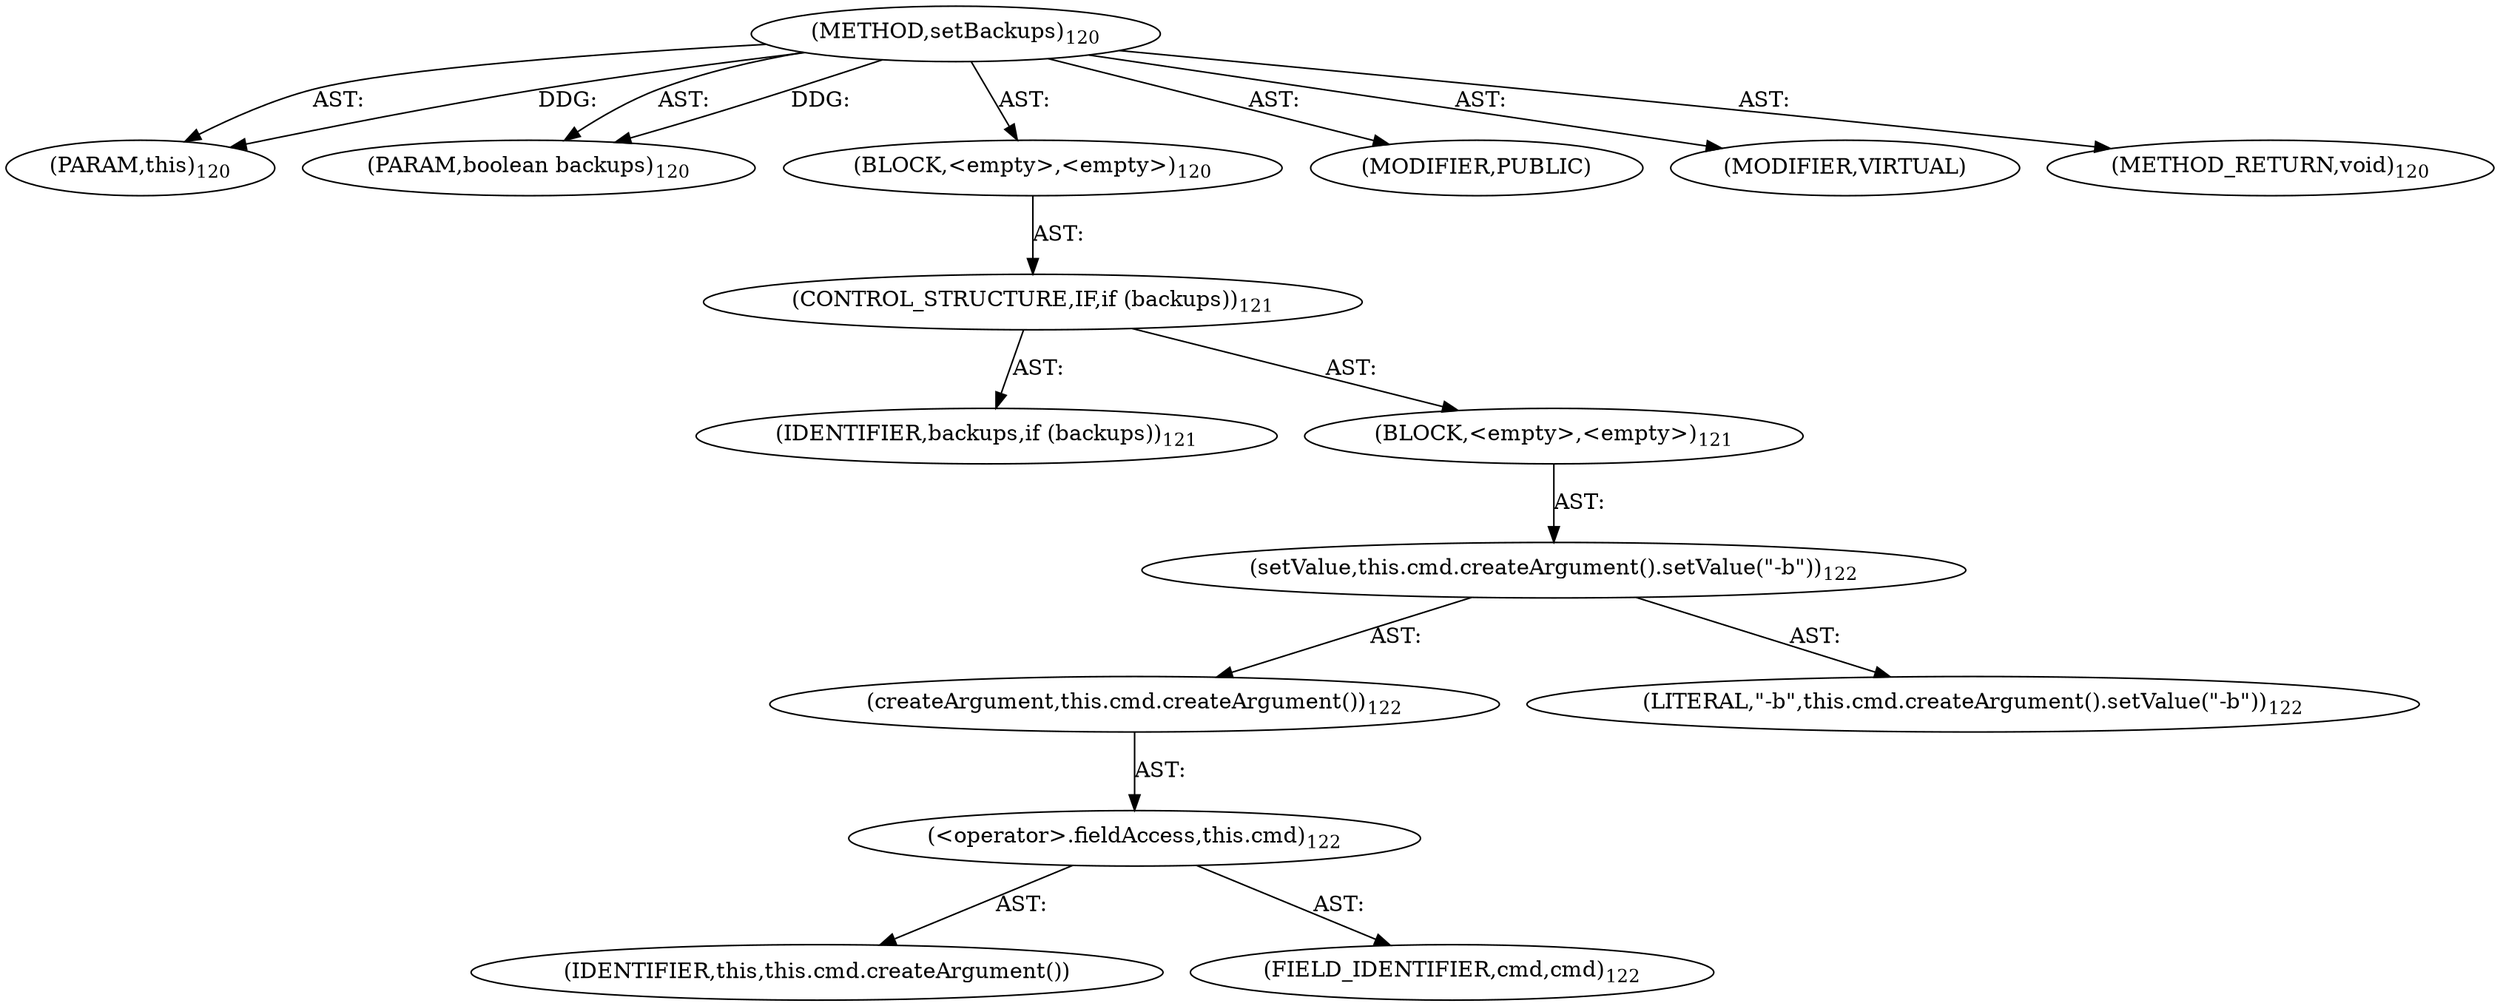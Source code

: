 digraph "setBackups" {  
"111669149699" [label = <(METHOD,setBackups)<SUB>120</SUB>> ]
"115964117001" [label = <(PARAM,this)<SUB>120</SUB>> ]
"115964117002" [label = <(PARAM,boolean backups)<SUB>120</SUB>> ]
"25769803782" [label = <(BLOCK,&lt;empty&gt;,&lt;empty&gt;)<SUB>120</SUB>> ]
"47244640258" [label = <(CONTROL_STRUCTURE,IF,if (backups))<SUB>121</SUB>> ]
"68719476761" [label = <(IDENTIFIER,backups,if (backups))<SUB>121</SUB>> ]
"25769803783" [label = <(BLOCK,&lt;empty&gt;,&lt;empty&gt;)<SUB>121</SUB>> ]
"30064771098" [label = <(setValue,this.cmd.createArgument().setValue(&quot;-b&quot;))<SUB>122</SUB>> ]
"30064771099" [label = <(createArgument,this.cmd.createArgument())<SUB>122</SUB>> ]
"30064771100" [label = <(&lt;operator&gt;.fieldAccess,this.cmd)<SUB>122</SUB>> ]
"68719476762" [label = <(IDENTIFIER,this,this.cmd.createArgument())> ]
"55834574854" [label = <(FIELD_IDENTIFIER,cmd,cmd)<SUB>122</SUB>> ]
"90194313222" [label = <(LITERAL,&quot;-b&quot;,this.cmd.createArgument().setValue(&quot;-b&quot;))<SUB>122</SUB>> ]
"133143986186" [label = <(MODIFIER,PUBLIC)> ]
"133143986187" [label = <(MODIFIER,VIRTUAL)> ]
"128849018883" [label = <(METHOD_RETURN,void)<SUB>120</SUB>> ]
  "111669149699" -> "115964117001"  [ label = "AST: "] 
  "111669149699" -> "115964117002"  [ label = "AST: "] 
  "111669149699" -> "25769803782"  [ label = "AST: "] 
  "111669149699" -> "133143986186"  [ label = "AST: "] 
  "111669149699" -> "133143986187"  [ label = "AST: "] 
  "111669149699" -> "128849018883"  [ label = "AST: "] 
  "25769803782" -> "47244640258"  [ label = "AST: "] 
  "47244640258" -> "68719476761"  [ label = "AST: "] 
  "47244640258" -> "25769803783"  [ label = "AST: "] 
  "25769803783" -> "30064771098"  [ label = "AST: "] 
  "30064771098" -> "30064771099"  [ label = "AST: "] 
  "30064771098" -> "90194313222"  [ label = "AST: "] 
  "30064771099" -> "30064771100"  [ label = "AST: "] 
  "30064771100" -> "68719476762"  [ label = "AST: "] 
  "30064771100" -> "55834574854"  [ label = "AST: "] 
  "111669149699" -> "115964117001"  [ label = "DDG: "] 
  "111669149699" -> "115964117002"  [ label = "DDG: "] 
}

